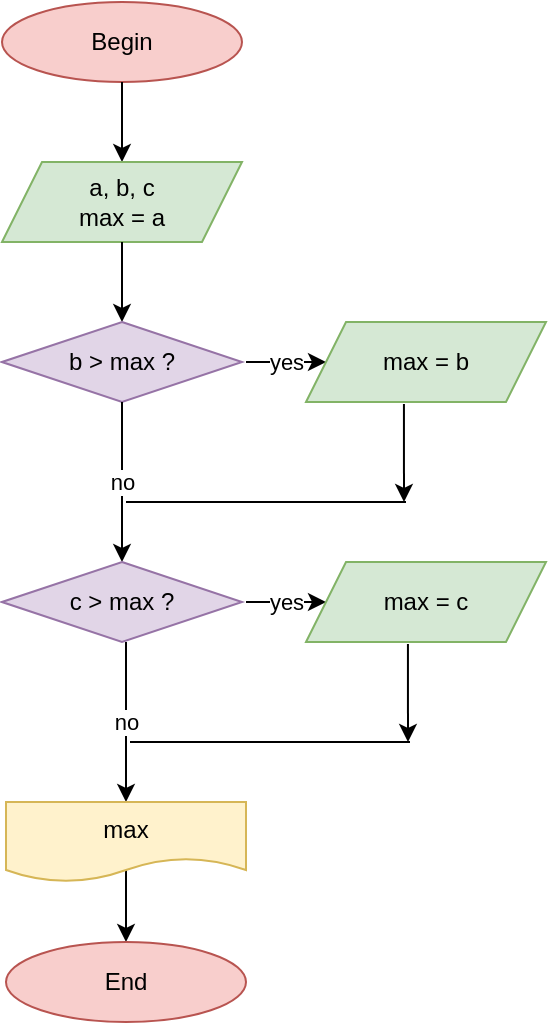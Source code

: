 <mxfile version="17.2.4" type="device"><diagram id="tIUsCFVnatV0UrKnecao" name="Page-1"><mxGraphModel dx="1374" dy="765" grid="1" gridSize="10" guides="1" tooltips="1" connect="1" arrows="1" fold="1" page="1" pageScale="1" pageWidth="827" pageHeight="1169" math="0" shadow="0"><root><mxCell id="0"/><mxCell id="1" parent="0"/><mxCell id="rgc_BlNM--vbmiODOQ-a-1" value="Begin" style="ellipse;whiteSpace=wrap;html=1;fillColor=#f8cecc;strokeColor=#b85450;" vertex="1" parent="1"><mxGeometry x="360" y="40" width="120" height="40" as="geometry"/></mxCell><mxCell id="rgc_BlNM--vbmiODOQ-a-2" value="" style="endArrow=classic;html=1;rounded=0;exitX=0.5;exitY=1;exitDx=0;exitDy=0;" edge="1" parent="1" source="rgc_BlNM--vbmiODOQ-a-1"><mxGeometry width="50" height="50" relative="1" as="geometry"><mxPoint x="390" y="420" as="sourcePoint"/><mxPoint x="420" y="120" as="targetPoint"/></mxGeometry></mxCell><mxCell id="rgc_BlNM--vbmiODOQ-a-3" value="a, b, c&lt;br&gt;max = a" style="shape=parallelogram;perimeter=parallelogramPerimeter;whiteSpace=wrap;html=1;fixedSize=1;fillColor=#d5e8d4;strokeColor=#82b366;" vertex="1" parent="1"><mxGeometry x="360" y="120" width="120" height="40" as="geometry"/></mxCell><mxCell id="rgc_BlNM--vbmiODOQ-a-4" value="" style="endArrow=classic;html=1;rounded=0;exitX=0.5;exitY=1;exitDx=0;exitDy=0;" edge="1" parent="1" source="rgc_BlNM--vbmiODOQ-a-3" target="rgc_BlNM--vbmiODOQ-a-5"><mxGeometry width="50" height="50" relative="1" as="geometry"><mxPoint x="390" y="420" as="sourcePoint"/><mxPoint x="420" y="240" as="targetPoint"/></mxGeometry></mxCell><mxCell id="rgc_BlNM--vbmiODOQ-a-5" value="b &amp;gt; max ?" style="rhombus;whiteSpace=wrap;html=1;fillColor=#e1d5e7;strokeColor=#9673a6;" vertex="1" parent="1"><mxGeometry x="360" y="200" width="120" height="40" as="geometry"/></mxCell><mxCell id="rgc_BlNM--vbmiODOQ-a-6" value="yes" style="endArrow=classic;html=1;rounded=0;entryX=0;entryY=0.5;entryDx=0;entryDy=0;" edge="1" parent="1"><mxGeometry width="50" height="50" relative="1" as="geometry"><mxPoint x="482" y="220" as="sourcePoint"/><mxPoint x="522" y="220" as="targetPoint"/></mxGeometry></mxCell><mxCell id="rgc_BlNM--vbmiODOQ-a-7" value="no" style="endArrow=classic;html=1;rounded=0;exitX=0.5;exitY=1;exitDx=0;exitDy=0;entryX=0.5;entryY=0;entryDx=0;entryDy=0;" edge="1" parent="1" source="rgc_BlNM--vbmiODOQ-a-5" target="rgc_BlNM--vbmiODOQ-a-21"><mxGeometry width="50" height="50" relative="1" as="geometry"><mxPoint x="390" y="420" as="sourcePoint"/><mxPoint x="420" y="280" as="targetPoint"/></mxGeometry></mxCell><mxCell id="rgc_BlNM--vbmiODOQ-a-13" value="" style="endArrow=classic;html=1;rounded=0;" edge="1" parent="1"><mxGeometry width="50" height="50" relative="1" as="geometry"><mxPoint x="422" y="470" as="sourcePoint"/><mxPoint x="422" y="510" as="targetPoint"/></mxGeometry></mxCell><mxCell id="rgc_BlNM--vbmiODOQ-a-16" value="End" style="ellipse;whiteSpace=wrap;html=1;fillColor=#f8cecc;strokeColor=#b85450;" vertex="1" parent="1"><mxGeometry x="362" y="510" width="120" height="40" as="geometry"/></mxCell><mxCell id="rgc_BlNM--vbmiODOQ-a-20" value="max = b" style="shape=parallelogram;perimeter=parallelogramPerimeter;whiteSpace=wrap;html=1;fixedSize=1;fillColor=#d5e8d4;strokeColor=#82b366;" vertex="1" parent="1"><mxGeometry x="512" y="200" width="120" height="40" as="geometry"/></mxCell><mxCell id="rgc_BlNM--vbmiODOQ-a-21" value="c &amp;gt; max ?" style="rhombus;whiteSpace=wrap;html=1;fillColor=#e1d5e7;strokeColor=#9673a6;" vertex="1" parent="1"><mxGeometry x="360" y="320" width="120" height="40" as="geometry"/></mxCell><mxCell id="rgc_BlNM--vbmiODOQ-a-22" value="yes" style="endArrow=classic;html=1;rounded=0;entryX=0;entryY=0.5;entryDx=0;entryDy=0;" edge="1" parent="1"><mxGeometry width="50" height="50" relative="1" as="geometry"><mxPoint x="482" y="340" as="sourcePoint"/><mxPoint x="522" y="340" as="targetPoint"/></mxGeometry></mxCell><mxCell id="rgc_BlNM--vbmiODOQ-a-24" value="max = c" style="shape=parallelogram;perimeter=parallelogramPerimeter;whiteSpace=wrap;html=1;fixedSize=1;fillColor=#d5e8d4;strokeColor=#82b366;" vertex="1" parent="1"><mxGeometry x="512" y="320" width="120" height="40" as="geometry"/></mxCell><mxCell id="rgc_BlNM--vbmiODOQ-a-25" value="" style="endArrow=classic;html=1;rounded=0;exitX=0.408;exitY=1.025;exitDx=0;exitDy=0;exitPerimeter=0;" edge="1" parent="1" source="rgc_BlNM--vbmiODOQ-a-20"><mxGeometry width="50" height="50" relative="1" as="geometry"><mxPoint x="565" y="280" as="sourcePoint"/><mxPoint x="561" y="290" as="targetPoint"/></mxGeometry></mxCell><mxCell id="rgc_BlNM--vbmiODOQ-a-26" value="" style="endArrow=none;html=1;rounded=0;" edge="1" parent="1"><mxGeometry width="50" height="50" relative="1" as="geometry"><mxPoint x="422" y="290" as="sourcePoint"/><mxPoint x="562" y="290" as="targetPoint"/></mxGeometry></mxCell><mxCell id="rgc_BlNM--vbmiODOQ-a-28" value="no" style="endArrow=classic;html=1;rounded=0;exitX=0.5;exitY=1;exitDx=0;exitDy=0;entryX=0.5;entryY=0;entryDx=0;entryDy=0;" edge="1" parent="1"><mxGeometry width="50" height="50" relative="1" as="geometry"><mxPoint x="422" y="360" as="sourcePoint"/><mxPoint x="422" y="440" as="targetPoint"/></mxGeometry></mxCell><mxCell id="rgc_BlNM--vbmiODOQ-a-29" value="" style="endArrow=classic;html=1;rounded=0;exitX=0.408;exitY=1.025;exitDx=0;exitDy=0;exitPerimeter=0;" edge="1" parent="1"><mxGeometry width="50" height="50" relative="1" as="geometry"><mxPoint x="562.96" y="361" as="sourcePoint"/><mxPoint x="563" y="410" as="targetPoint"/></mxGeometry></mxCell><mxCell id="rgc_BlNM--vbmiODOQ-a-30" value="" style="endArrow=none;html=1;rounded=0;" edge="1" parent="1"><mxGeometry width="50" height="50" relative="1" as="geometry"><mxPoint x="424" y="410" as="sourcePoint"/><mxPoint x="564" y="410" as="targetPoint"/></mxGeometry></mxCell><mxCell id="rgc_BlNM--vbmiODOQ-a-31" value="max" style="shape=document;whiteSpace=wrap;html=1;boundedLbl=1;fillColor=#fff2cc;strokeColor=#d6b656;" vertex="1" parent="1"><mxGeometry x="362" y="440" width="120" height="40" as="geometry"/></mxCell></root></mxGraphModel></diagram></mxfile>
